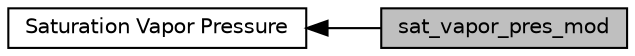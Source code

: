 digraph "sat_vapor_pres_mod"
{
  edge [fontname="Helvetica",fontsize="10",labelfontname="Helvetica",labelfontsize="10"];
  node [fontname="Helvetica",fontsize="10",shape=box];
  rankdir=LR;
  Node1 [label="sat_vapor_pres_mod",height=0.2,width=0.4,color="black", fillcolor="grey75", style="filled", fontcolor="black",tooltip="Routines for computing the saturation vapor pressure (es), the specific humidity (qs) and vapor mixin..."];
  Node2 [label="Saturation Vapor Pressure",height=0.2,width=0.4,color="black", fillcolor="white", style="filled",URL="$group__sat__vapor__pres.html",tooltip="Modules and associated files in the sat_vapor_pres directory."];
  Node2->Node1 [shape=plaintext, dir="back", style="solid"];
}
